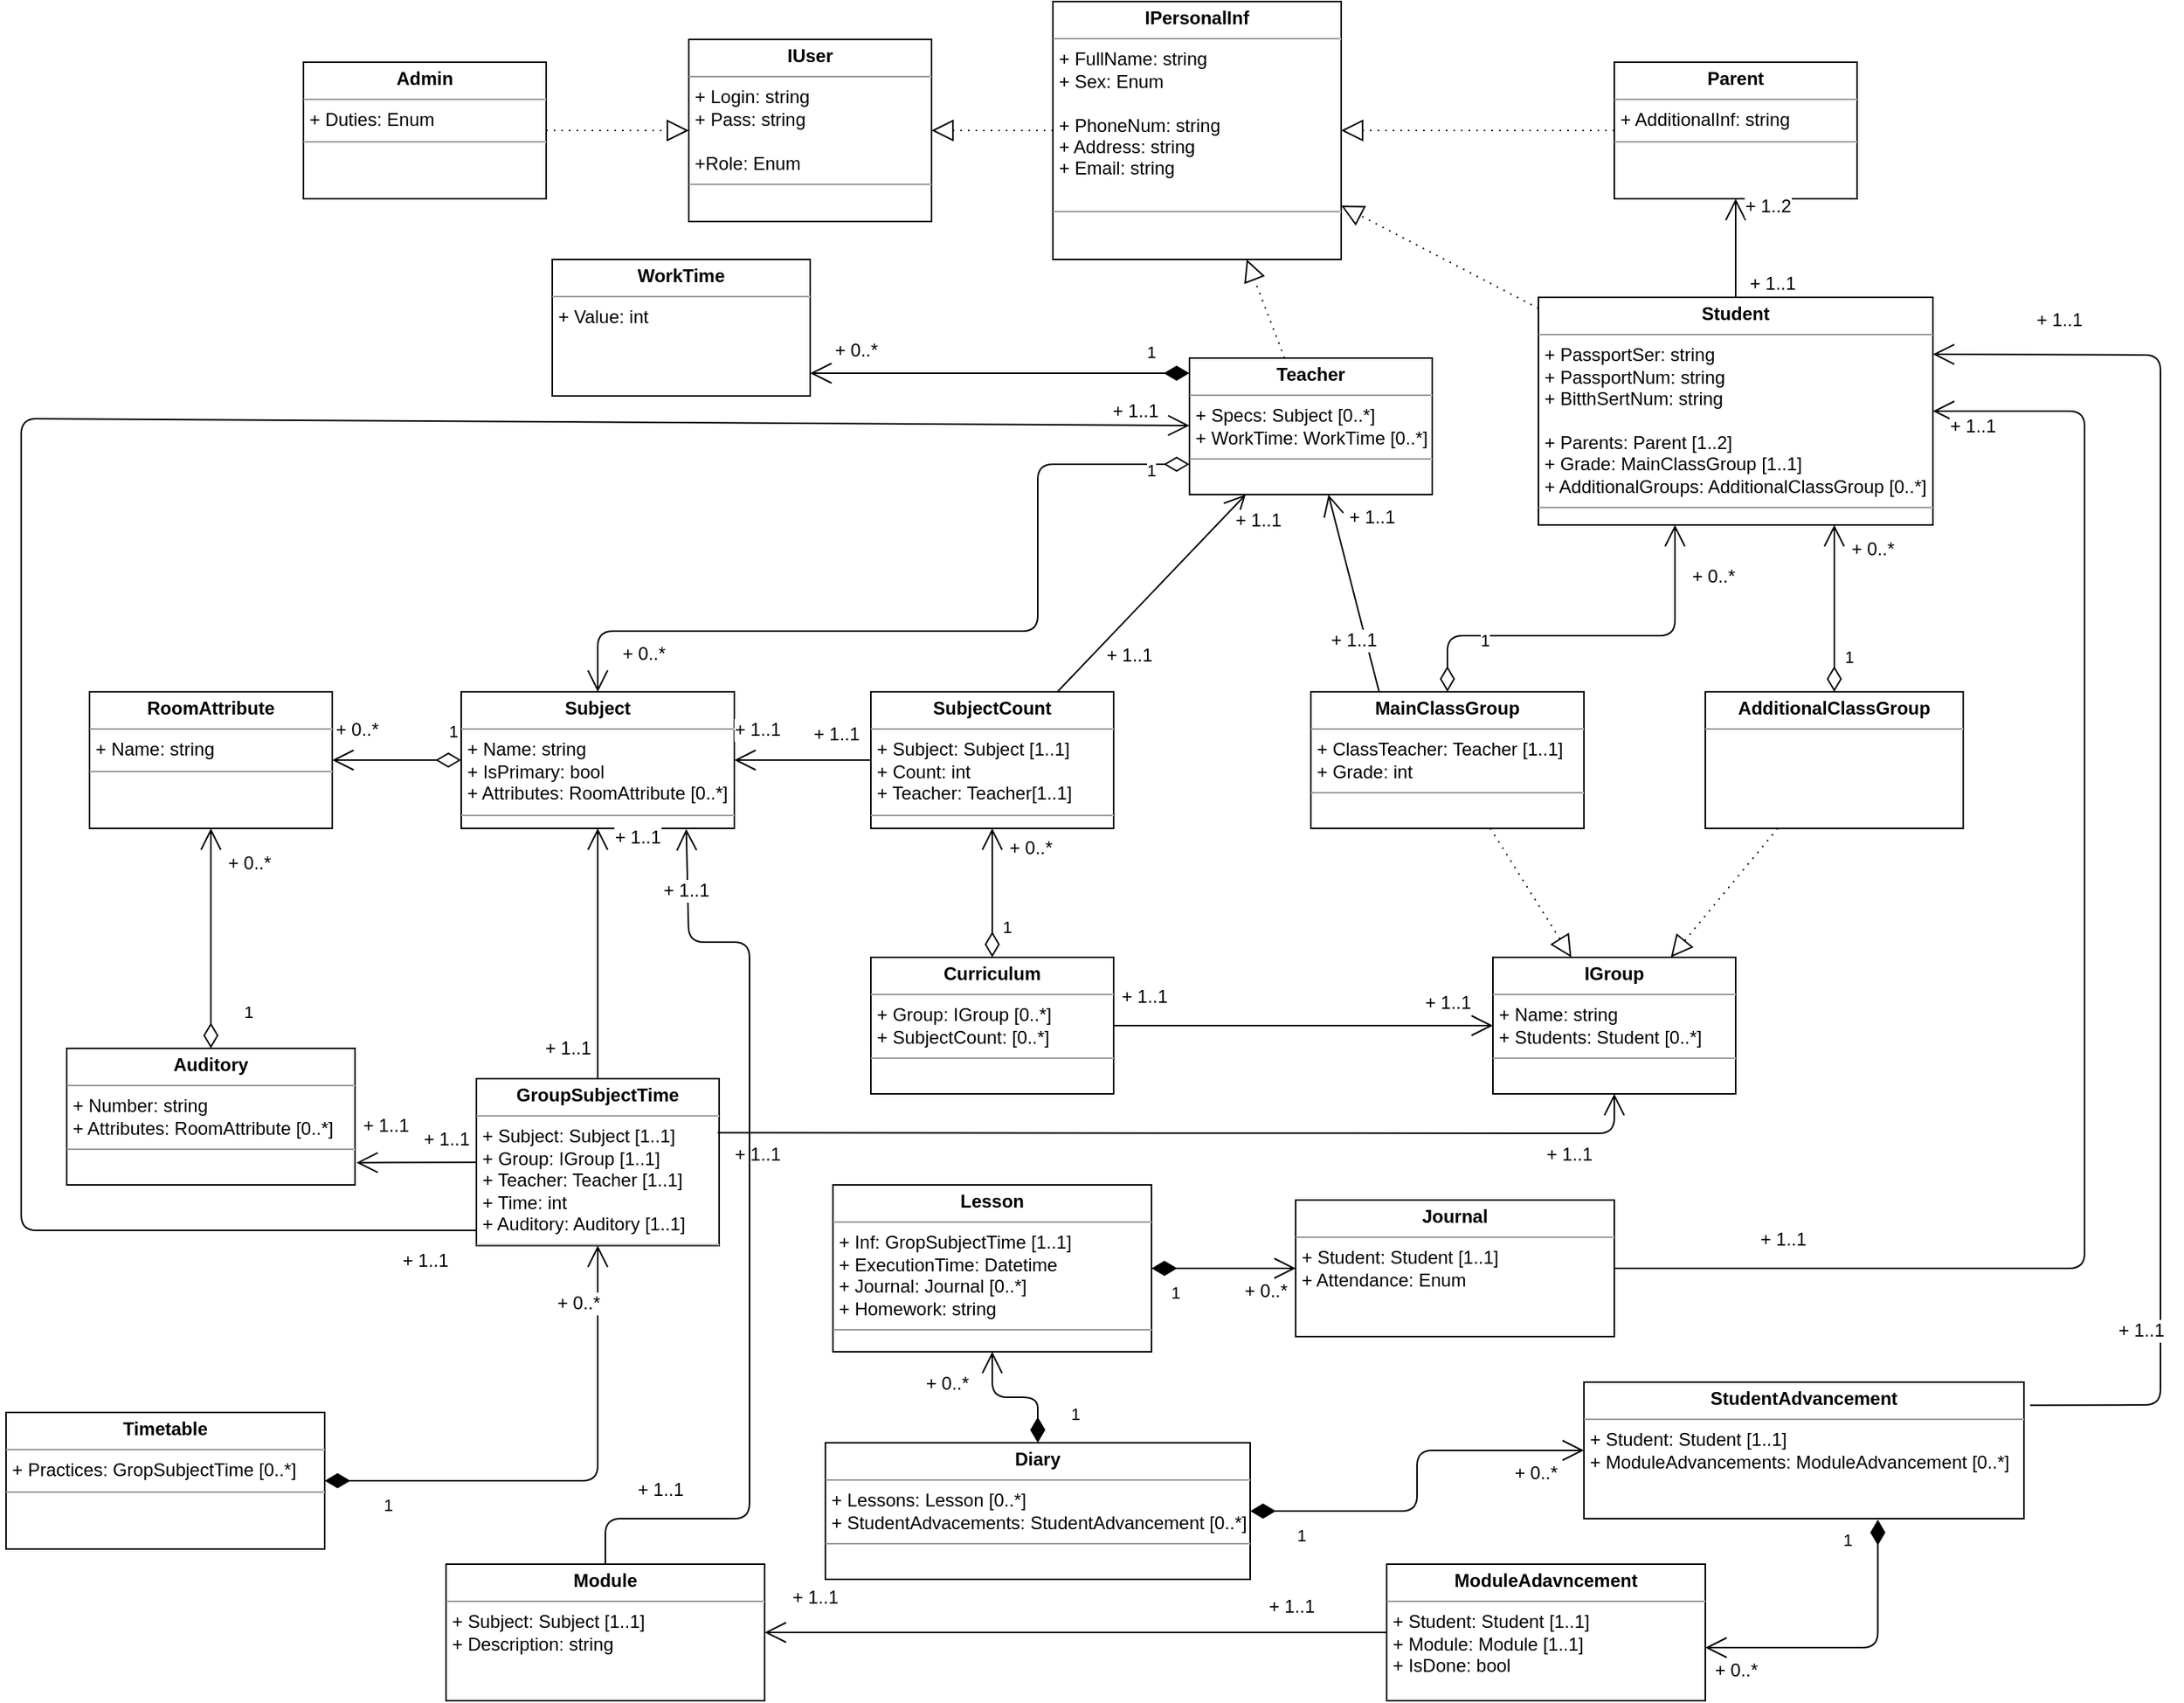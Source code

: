 <mxfile version="10.4.7" type="github"><diagram id="0zuCWpDJvnq-y9dIS-jd" name="Page-1"><mxGraphModel dx="2861" dy="1125" grid="1" gridSize="10" guides="1" tooltips="1" connect="1" arrows="1" fold="1" page="1" pageScale="1" pageWidth="827" pageHeight="1169" math="0" shadow="0"><root><mxCell id="0"/><mxCell id="1" parent="0"/><mxCell id="WmdY63Mq_uGdGtdwuJeX-1" value="&lt;p style=&quot;margin: 0px ; margin-top: 4px ; text-align: center&quot;&gt;&lt;b&gt;Student&lt;/b&gt;&lt;/p&gt;&lt;hr size=&quot;1&quot;&gt;&lt;p style=&quot;margin: 0px ; margin-left: 4px&quot;&gt;&lt;span&gt;+ PassportSer: string&lt;/span&gt;&lt;br&gt;&lt;/p&gt;&lt;p style=&quot;margin: 0px ; margin-left: 4px&quot;&gt;+ PassportNum: string&lt;/p&gt;&lt;p style=&quot;margin: 0px ; margin-left: 4px&quot;&gt;+ BitthSertNum: string&lt;/p&gt;&lt;p style=&quot;margin: 0px ; margin-left: 4px&quot;&gt;&lt;br&gt;&lt;/p&gt;&lt;p style=&quot;margin: 0px ; margin-left: 4px&quot;&gt;+ Parents: Parent [1..2]&lt;/p&gt;&lt;p style=&quot;margin: 0px ; margin-left: 4px&quot;&gt;+ Grade: MainClassGroup [1..1]&lt;/p&gt;&lt;p style=&quot;margin: 0px ; margin-left: 4px&quot;&gt;+ AdditionalGroups: AdditionalClassGroup [0..*]&lt;/p&gt;&lt;hr size=&quot;1&quot;&gt;&lt;p style=&quot;margin: 0px ; margin-left: 4px&quot;&gt;&lt;br&gt;&lt;/p&gt;" style="verticalAlign=top;align=left;overflow=fill;fontSize=12;fontFamily=Helvetica;html=1;" parent="1" vertex="1"><mxGeometry x="250" y="215" width="260" height="150" as="geometry"/></mxCell><mxCell id="WmdY63Mq_uGdGtdwuJeX-2" value="&lt;p style=&quot;margin: 0px ; margin-top: 4px ; text-align: center&quot;&gt;&lt;b&gt;IPersonalInf&lt;/b&gt;&lt;/p&gt;&lt;hr size=&quot;1&quot;&gt;&lt;p style=&quot;margin: 0px ; margin-left: 4px&quot;&gt;+ FullName: string&lt;/p&gt;&lt;p style=&quot;margin: 0px ; margin-left: 4px&quot;&gt;+ Sex: Enum&lt;/p&gt;&lt;p style=&quot;margin: 0px ; margin-left: 4px&quot;&gt;&lt;br&gt;&lt;/p&gt;&lt;p style=&quot;margin: 0px ; margin-left: 4px&quot;&gt;+ PhoneNum: string&lt;/p&gt;&lt;p style=&quot;margin: 0px ; margin-left: 4px&quot;&gt;+ Address: string&lt;/p&gt;&lt;p style=&quot;margin: 0px ; margin-left: 4px&quot;&gt;+ Email: string&lt;/p&gt;&lt;p style=&quot;margin: 0px ; margin-left: 4px&quot;&gt;&lt;br&gt;&lt;/p&gt;&lt;hr size=&quot;1&quot;&gt;&lt;p style=&quot;margin: 0px ; margin-left: 4px&quot;&gt;&lt;br&gt;&lt;/p&gt;" style="verticalAlign=top;align=left;overflow=fill;fontSize=12;fontFamily=Helvetica;html=1;" parent="1" vertex="1"><mxGeometry x="-70" y="20" width="190" height="170" as="geometry"/></mxCell><mxCell id="WmdY63Mq_uGdGtdwuJeX-3" value="&lt;p style=&quot;margin: 0px ; margin-top: 4px ; text-align: center&quot;&gt;&lt;b&gt;Teacher&lt;/b&gt;&lt;/p&gt;&lt;hr size=&quot;1&quot;&gt;&lt;p style=&quot;margin: 0px ; margin-left: 4px&quot;&gt;+ Specs: Subject [0..*]&lt;/p&gt;&lt;p style=&quot;margin: 0px ; margin-left: 4px&quot;&gt;+ WorkTime: WorkTime [0..*]&lt;/p&gt;&lt;hr size=&quot;1&quot;&gt;&lt;p style=&quot;margin: 0px ; margin-left: 4px&quot;&gt;&lt;br&gt;&lt;/p&gt;" style="verticalAlign=top;align=left;overflow=fill;fontSize=12;fontFamily=Helvetica;html=1;" parent="1" vertex="1"><mxGeometry x="20" y="255" width="160" height="90" as="geometry"/></mxCell><mxCell id="WmdY63Mq_uGdGtdwuJeX-4" value="&lt;p style=&quot;margin: 0px ; margin-top: 4px ; text-align: center&quot;&gt;&lt;b&gt;Parent&lt;/b&gt;&lt;/p&gt;&lt;hr size=&quot;1&quot;&gt;&lt;p style=&quot;margin: 0px ; margin-left: 4px&quot;&gt;+ AdditionalInf: string&lt;/p&gt;&lt;hr size=&quot;1&quot;&gt;&lt;p style=&quot;margin: 0px ; margin-left: 4px&quot;&gt;&lt;br&gt;&lt;/p&gt;" style="verticalAlign=top;align=left;overflow=fill;fontSize=12;fontFamily=Helvetica;html=1;" parent="1" vertex="1"><mxGeometry x="300" y="60" width="160" height="90" as="geometry"/></mxCell><mxCell id="WmdY63Mq_uGdGtdwuJeX-5" value="" style="endArrow=block;dashed=1;endFill=0;endSize=12;html=1;dashPattern=1 4;" parent="1" source="WmdY63Mq_uGdGtdwuJeX-3" target="WmdY63Mq_uGdGtdwuJeX-2" edge="1"><mxGeometry width="160" relative="1" as="geometry"><mxPoint x="-150" y="465" as="sourcePoint"/><mxPoint x="10" y="465" as="targetPoint"/></mxGeometry></mxCell><mxCell id="WmdY63Mq_uGdGtdwuJeX-6" value="" style="endArrow=block;dashed=1;endFill=0;endSize=12;html=1;dashPattern=1 4;" parent="1" source="WmdY63Mq_uGdGtdwuJeX-1" target="WmdY63Mq_uGdGtdwuJeX-2" edge="1"><mxGeometry width="160" relative="1" as="geometry"><mxPoint x="-150" y="465" as="sourcePoint"/><mxPoint x="10" y="465" as="targetPoint"/></mxGeometry></mxCell><mxCell id="WmdY63Mq_uGdGtdwuJeX-7" value="" style="endArrow=block;dashed=1;endFill=0;endSize=12;html=1;dashPattern=1 4;" parent="1" source="WmdY63Mq_uGdGtdwuJeX-4" target="WmdY63Mq_uGdGtdwuJeX-2" edge="1"><mxGeometry width="160" relative="1" as="geometry"><mxPoint x="-150" y="465" as="sourcePoint"/><mxPoint x="10" y="465" as="targetPoint"/></mxGeometry></mxCell><mxCell id="WmdY63Mq_uGdGtdwuJeX-8" style="edgeStyle=orthogonalEdgeStyle;rounded=0;orthogonalLoop=1;jettySize=auto;html=1;exitX=0.5;exitY=1;exitDx=0;exitDy=0;dashed=1;dashPattern=1 4;" parent="1" source="WmdY63Mq_uGdGtdwuJeX-3" target="WmdY63Mq_uGdGtdwuJeX-3" edge="1"><mxGeometry relative="1" as="geometry"/></mxCell><mxCell id="WmdY63Mq_uGdGtdwuJeX-9" value="" style="endArrow=open;endFill=1;endSize=12;html=1;" parent="1" source="WmdY63Mq_uGdGtdwuJeX-1" target="WmdY63Mq_uGdGtdwuJeX-4" edge="1"><mxGeometry width="160" relative="1" as="geometry"><mxPoint x="-140" y="485" as="sourcePoint"/><mxPoint x="20" y="485" as="targetPoint"/></mxGeometry></mxCell><mxCell id="WmdY63Mq_uGdGtdwuJeX-10" value="+ 1..2&lt;br&gt;" style="text;html=1;resizable=0;points=[];align=center;verticalAlign=middle;labelBackgroundColor=#ffffff;" parent="WmdY63Mq_uGdGtdwuJeX-9" vertex="1" connectable="0"><mxGeometry x="0.809" y="-4" relative="1" as="geometry"><mxPoint x="17" y="-1" as="offset"/></mxGeometry></mxCell><mxCell id="WmdY63Mq_uGdGtdwuJeX-11" value="+ 1..1&lt;br&gt;" style="text;html=1;resizable=0;points=[];align=center;verticalAlign=middle;labelBackgroundColor=#ffffff;" parent="WmdY63Mq_uGdGtdwuJeX-9" vertex="1" connectable="0"><mxGeometry x="-0.897" y="1" relative="1" as="geometry"><mxPoint x="25" y="-6" as="offset"/></mxGeometry></mxCell><mxCell id="WmdY63Mq_uGdGtdwuJeX-12" value="" style="endArrow=open;endFill=1;endSize=12;html=1;exitX=0.25;exitY=0;exitDx=0;exitDy=0;" parent="1" source="WmdY63Mq_uGdGtdwuJeX-16" target="WmdY63Mq_uGdGtdwuJeX-3" edge="1"><mxGeometry width="160" relative="1" as="geometry"><mxPoint x="150" y="508.5" as="sourcePoint"/><mxPoint x="153.313" y="291.5" as="targetPoint"/></mxGeometry></mxCell><mxCell id="WmdY63Mq_uGdGtdwuJeX-13" value="+ 1..1&lt;br&gt;" style="text;html=1;resizable=0;points=[];align=center;verticalAlign=middle;labelBackgroundColor=#ffffff;" parent="WmdY63Mq_uGdGtdwuJeX-12" vertex="1" connectable="0"><mxGeometry x="0.809" y="-4" relative="1" as="geometry"><mxPoint x="21.5" y="3" as="offset"/></mxGeometry></mxCell><mxCell id="WmdY63Mq_uGdGtdwuJeX-14" value="+ 1..1&lt;br&gt;" style="text;html=1;resizable=0;points=[];align=center;verticalAlign=middle;labelBackgroundColor=#ffffff;" parent="WmdY63Mq_uGdGtdwuJeX-12" vertex="1" connectable="0"><mxGeometry x="-0.748" y="1" relative="1" as="geometry"><mxPoint x="-12" y="-18" as="offset"/></mxGeometry></mxCell><mxCell id="WmdY63Mq_uGdGtdwuJeX-15" value="&lt;p style=&quot;margin: 0px ; margin-top: 4px ; text-align: center&quot;&gt;&lt;b&gt;Subject&lt;/b&gt;&lt;/p&gt;&lt;hr size=&quot;1&quot;&gt;&lt;p style=&quot;margin: 0px ; margin-left: 4px&quot;&gt;+ Name: string&lt;/p&gt;&lt;p style=&quot;margin: 0px ; margin-left: 4px&quot;&gt;+ IsPrimary: bool&lt;/p&gt;&lt;p style=&quot;margin: 0px ; margin-left: 4px&quot;&gt;+ Attributes: RoomAttribute [0..*]&lt;/p&gt;&lt;hr size=&quot;1&quot;&gt;&lt;p style=&quot;margin: 0px ; margin-left: 4px&quot;&gt;&lt;br&gt;&lt;/p&gt;" style="verticalAlign=top;align=left;overflow=fill;fontSize=12;fontFamily=Helvetica;html=1;" parent="1" vertex="1"><mxGeometry x="-460" y="475" width="180" height="90" as="geometry"/></mxCell><mxCell id="WmdY63Mq_uGdGtdwuJeX-16" value="&lt;p style=&quot;margin: 0px ; margin-top: 4px ; text-align: center&quot;&gt;&lt;b&gt;MainClassGroup&lt;/b&gt;&lt;/p&gt;&lt;hr size=&quot;1&quot;&gt;&lt;p style=&quot;margin: 0px ; margin-left: 4px&quot;&gt;&lt;span&gt;+ ClassTeacher: Teacher [1..1]&lt;/span&gt;&lt;/p&gt;&lt;p style=&quot;margin: 0px ; margin-left: 4px&quot;&gt;&lt;span&gt;+ Grade: int&lt;/span&gt;&lt;/p&gt;&lt;hr size=&quot;1&quot;&gt;&lt;p style=&quot;margin: 0px ; margin-left: 4px&quot;&gt;&lt;br&gt;&lt;/p&gt;" style="verticalAlign=top;align=left;overflow=fill;fontSize=12;fontFamily=Helvetica;html=1;" parent="1" vertex="1"><mxGeometry x="100" y="475" width="180" height="90" as="geometry"/></mxCell><mxCell id="WmdY63Mq_uGdGtdwuJeX-17" value="&lt;p style=&quot;margin: 0px ; margin-top: 4px ; text-align: center&quot;&gt;&lt;b&gt;AdditionalClassGroup&lt;/b&gt;&lt;/p&gt;&lt;hr size=&quot;1&quot;&gt;&lt;p style=&quot;margin: 0px ; margin-left: 4px&quot;&gt;&lt;br&gt;&lt;/p&gt;&lt;p&gt;&lt;br&gt;&lt;/p&gt;" style="verticalAlign=top;align=left;overflow=fill;fontSize=12;fontFamily=Helvetica;html=1;" parent="1" vertex="1"><mxGeometry x="360" y="475" width="170" height="90" as="geometry"/></mxCell><mxCell id="WmdY63Mq_uGdGtdwuJeX-18" value="&lt;p style=&quot;margin: 0px ; margin-top: 4px ; text-align: center&quot;&gt;&lt;b&gt;Сurriculum&lt;/b&gt;&lt;br&gt;&lt;/p&gt;&lt;hr size=&quot;1&quot;&gt;&lt;p style=&quot;margin: 0px ; margin-left: 4px&quot;&gt;+ Group: IGroup [0..*]&lt;br&gt;&lt;/p&gt;&lt;p style=&quot;margin: 0px ; margin-left: 4px&quot;&gt;+ SubjectCount: [0..*]&lt;/p&gt;&lt;hr size=&quot;1&quot;&gt;&lt;p style=&quot;margin: 0px ; margin-left: 4px&quot;&gt;&lt;br&gt;&lt;/p&gt;" style="verticalAlign=top;align=left;overflow=fill;fontSize=12;fontFamily=Helvetica;html=1;" parent="1" vertex="1"><mxGeometry x="-190" y="650" width="160" height="90" as="geometry"/></mxCell><mxCell id="WmdY63Mq_uGdGtdwuJeX-19" value="1" style="endArrow=open;html=1;endSize=12;startArrow=diamondThin;startSize=14;startFill=0;edgeStyle=orthogonalEdgeStyle;align=left;verticalAlign=bottom;exitX=0.5;exitY=0;exitDx=0;exitDy=0;" parent="1" source="WmdY63Mq_uGdGtdwuJeX-16" target="WmdY63Mq_uGdGtdwuJeX-1" edge="1"><mxGeometry x="-0.561" y="-12" relative="1" as="geometry"><mxPoint x="205" y="439" as="sourcePoint"/><mxPoint x="355" y="439" as="targetPoint"/><Array as="points"><mxPoint x="190" y="438"/><mxPoint x="340" y="438"/></Array><mxPoint as="offset"/></mxGeometry></mxCell><mxCell id="WmdY63Mq_uGdGtdwuJeX-20" value="+ 0..*" style="text;html=1;resizable=0;points=[];align=center;verticalAlign=middle;labelBackgroundColor=#ffffff;" parent="WmdY63Mq_uGdGtdwuJeX-19" vertex="1" connectable="0"><mxGeometry x="0.753" y="-2" relative="1" as="geometry"><mxPoint x="23" y="2" as="offset"/></mxGeometry></mxCell><mxCell id="WmdY63Mq_uGdGtdwuJeX-21" value="&lt;p style=&quot;margin: 0px ; margin-top: 4px ; text-align: center&quot;&gt;&lt;b&gt;IUser&lt;/b&gt;&lt;/p&gt;&lt;hr size=&quot;1&quot;&gt;&lt;p style=&quot;margin: 0px ; margin-left: 4px&quot;&gt;+ Login: string&lt;/p&gt;&lt;p style=&quot;margin: 0px ; margin-left: 4px&quot;&gt;+ Pass: string&lt;/p&gt;&lt;p style=&quot;margin: 0px ; margin-left: 4px&quot;&gt;&lt;br&gt;&lt;/p&gt;&lt;p style=&quot;margin: 0px ; margin-left: 4px&quot;&gt;+Role: Enum&lt;/p&gt;&lt;hr size=&quot;1&quot;&gt;&lt;p style=&quot;margin: 0px ; margin-left: 4px&quot;&gt;&lt;br&gt;&lt;/p&gt;" style="verticalAlign=top;align=left;overflow=fill;fontSize=12;fontFamily=Helvetica;html=1;" parent="1" vertex="1"><mxGeometry x="-310" y="45" width="160" height="120" as="geometry"/></mxCell><mxCell id="WmdY63Mq_uGdGtdwuJeX-25" value="" style="endArrow=block;dashed=1;endFill=0;endSize=12;html=1;dashPattern=1 4;entryX=1;entryY=0.5;entryDx=0;entryDy=0;" parent="1" source="WmdY63Mq_uGdGtdwuJeX-2" target="WmdY63Mq_uGdGtdwuJeX-21" edge="1"><mxGeometry width="160" relative="1" as="geometry"><mxPoint x="-50" y="245.303" as="sourcePoint"/><mxPoint x="-180" y="264.484" as="targetPoint"/></mxGeometry></mxCell><mxCell id="WmdY63Mq_uGdGtdwuJeX-26" value="&lt;p style=&quot;margin: 0px ; margin-top: 4px ; text-align: center&quot;&gt;&lt;b&gt;Admin&lt;/b&gt;&lt;/p&gt;&lt;hr size=&quot;1&quot;&gt;&lt;p style=&quot;margin: 0px ; margin-left: 4px&quot;&gt;+ Duties: Enum&lt;/p&gt;&lt;hr size=&quot;1&quot;&gt;&lt;p style=&quot;margin: 0px ; margin-left: 4px&quot;&gt;&lt;br&gt;&lt;/p&gt;" style="verticalAlign=top;align=left;overflow=fill;fontSize=12;fontFamily=Helvetica;html=1;" parent="1" vertex="1"><mxGeometry x="-564" y="60" width="160" height="90" as="geometry"/></mxCell><mxCell id="WmdY63Mq_uGdGtdwuJeX-27" value="" style="endArrow=block;dashed=1;endFill=0;endSize=12;html=1;dashPattern=1 4;" parent="1" source="WmdY63Mq_uGdGtdwuJeX-26" target="WmdY63Mq_uGdGtdwuJeX-21" edge="1"><mxGeometry width="160" relative="1" as="geometry"><mxPoint x="-160" y="209.5" as="sourcePoint"/><mxPoint x="-240" y="209.5" as="targetPoint"/></mxGeometry></mxCell><mxCell id="WmdY63Mq_uGdGtdwuJeX-31" value="1" style="endArrow=open;html=1;endSize=12;startArrow=diamondThin;startSize=14;startFill=0;edgeStyle=orthogonalEdgeStyle;align=left;verticalAlign=bottom;" parent="1" source="WmdY63Mq_uGdGtdwuJeX-17" target="WmdY63Mq_uGdGtdwuJeX-1" edge="1"><mxGeometry x="-0.745" y="-5" relative="1" as="geometry"><mxPoint x="-45.5" y="494" as="sourcePoint"/><mxPoint x="-45.5" y="345" as="targetPoint"/><Array as="points"><mxPoint x="380" y="555"/></Array><mxPoint as="offset"/></mxGeometry></mxCell><mxCell id="WmdY63Mq_uGdGtdwuJeX-32" value="+ 0..*" style="text;html=1;resizable=0;points=[];align=center;verticalAlign=middle;labelBackgroundColor=#ffffff;" parent="WmdY63Mq_uGdGtdwuJeX-31" vertex="1" connectable="0"><mxGeometry x="0.753" y="-2" relative="1" as="geometry"><mxPoint x="23" y="2" as="offset"/></mxGeometry></mxCell><mxCell id="WmdY63Mq_uGdGtdwuJeX-33" value="&lt;p style=&quot;margin: 0px ; margin-top: 4px ; text-align: center&quot;&gt;&lt;b&gt;Timetable&lt;/b&gt;&lt;/p&gt;&lt;hr size=&quot;1&quot;&gt;&lt;p style=&quot;margin: 0px ; margin-left: 4px&quot;&gt;+ Practices: GropSubjectTime [0..*]&lt;br&gt;&lt;/p&gt;&lt;hr size=&quot;1&quot;&gt;&lt;p style=&quot;margin: 0px ; margin-left: 4px&quot;&gt;&lt;br&gt;&lt;/p&gt;" style="verticalAlign=top;align=left;overflow=fill;fontSize=12;fontFamily=Helvetica;html=1;" parent="1" vertex="1"><mxGeometry x="-760" y="950" width="210" height="90" as="geometry"/></mxCell><mxCell id="WmdY63Mq_uGdGtdwuJeX-34" value="&lt;p style=&quot;margin: 0px ; margin-top: 4px ; text-align: center&quot;&gt;&lt;b&gt;IGroup&lt;/b&gt;&lt;br&gt;&lt;/p&gt;&lt;hr size=&quot;1&quot;&gt;&lt;p style=&quot;margin: 0px ; margin-left: 4px&quot;&gt;+ Name: string&lt;br&gt;&lt;/p&gt;&lt;p style=&quot;margin: 0px ; margin-left: 4px&quot;&gt;+ Students: Student [0..*]&lt;/p&gt;&lt;hr size=&quot;1&quot;&gt;&lt;p style=&quot;margin: 0px ; margin-left: 4px&quot;&gt;&lt;br&gt;&lt;/p&gt;" style="verticalAlign=top;align=left;overflow=fill;fontSize=12;fontFamily=Helvetica;html=1;" parent="1" vertex="1"><mxGeometry x="220" y="650" width="160" height="90" as="geometry"/></mxCell><mxCell id="WmdY63Mq_uGdGtdwuJeX-35" value="" style="endArrow=block;dashed=1;endFill=0;endSize=12;html=1;dashPattern=1 4;" parent="1" source="WmdY63Mq_uGdGtdwuJeX-17" target="WmdY63Mq_uGdGtdwuJeX-34" edge="1"><mxGeometry width="160" relative="1" as="geometry"><mxPoint x="-3.333" y="700" as="sourcePoint"/><mxPoint x="-30" y="610" as="targetPoint"/></mxGeometry></mxCell><mxCell id="WmdY63Mq_uGdGtdwuJeX-36" value="" style="endArrow=block;dashed=1;endFill=0;endSize=12;html=1;dashPattern=1 4;" parent="1" source="WmdY63Mq_uGdGtdwuJeX-16" target="WmdY63Mq_uGdGtdwuJeX-34" edge="1"><mxGeometry width="160" relative="1" as="geometry"><mxPoint x="371.667" y="655" as="sourcePoint"/><mxPoint x="345" y="565" as="targetPoint"/></mxGeometry></mxCell><mxCell id="WmdY63Mq_uGdGtdwuJeX-37" value="&lt;p style=&quot;margin: 0px ; margin-top: 4px ; text-align: center&quot;&gt;&lt;b&gt;SubjectCount&lt;/b&gt;&lt;/p&gt;&lt;hr size=&quot;1&quot;&gt;&lt;p style=&quot;margin: 0px ; margin-left: 4px&quot;&gt;+ Subject: Subject [1..1]&lt;br&gt;&lt;/p&gt;&lt;p style=&quot;margin: 0px ; margin-left: 4px&quot;&gt;+ Count: int&lt;/p&gt;&lt;p style=&quot;margin: 0px ; margin-left: 4px&quot;&gt;+ Teacher: Teacher[1..1]&lt;/p&gt;&lt;hr size=&quot;1&quot;&gt;&lt;p style=&quot;margin: 0px ; margin-left: 4px&quot;&gt;&lt;br&gt;&lt;/p&gt;" style="verticalAlign=top;align=left;overflow=fill;fontSize=12;fontFamily=Helvetica;html=1;" parent="1" vertex="1"><mxGeometry x="-190" y="475" width="160" height="90" as="geometry"/></mxCell><mxCell id="WmdY63Mq_uGdGtdwuJeX-38" value="1" style="endArrow=open;html=1;endSize=12;startArrow=diamondThin;startSize=14;startFill=0;edgeStyle=orthogonalEdgeStyle;align=left;verticalAlign=bottom;" parent="1" source="WmdY63Mq_uGdGtdwuJeX-18" target="WmdY63Mq_uGdGtdwuJeX-37" edge="1"><mxGeometry x="-0.745" y="-5" relative="1" as="geometry"><mxPoint x="10" y="663.5" as="sourcePoint"/><mxPoint x="45" y="514.5" as="targetPoint"/><Array as="points"/><mxPoint as="offset"/></mxGeometry></mxCell><mxCell id="WmdY63Mq_uGdGtdwuJeX-39" value="+ 0..*" style="text;html=1;resizable=0;points=[];align=center;verticalAlign=middle;labelBackgroundColor=#ffffff;" parent="WmdY63Mq_uGdGtdwuJeX-38" vertex="1" connectable="0"><mxGeometry x="0.753" y="-2" relative="1" as="geometry"><mxPoint x="23" y="2" as="offset"/></mxGeometry></mxCell><mxCell id="WmdY63Mq_uGdGtdwuJeX-40" value="" style="endArrow=open;endFill=1;endSize=12;html=1;" parent="1" source="WmdY63Mq_uGdGtdwuJeX-37" target="WmdY63Mq_uGdGtdwuJeX-15" edge="1"><mxGeometry width="160" relative="1" as="geometry"><mxPoint x="-256.071" y="522.5" as="sourcePoint"/><mxPoint x="-260" y="357.5" as="targetPoint"/></mxGeometry></mxCell><mxCell id="WmdY63Mq_uGdGtdwuJeX-41" value="+ 1..1&lt;br&gt;" style="text;html=1;resizable=0;points=[];align=center;verticalAlign=middle;labelBackgroundColor=#ffffff;" parent="WmdY63Mq_uGdGtdwuJeX-40" vertex="1" connectable="0"><mxGeometry x="0.809" y="-4" relative="1" as="geometry"><mxPoint x="6" y="-16" as="offset"/></mxGeometry></mxCell><mxCell id="WmdY63Mq_uGdGtdwuJeX-42" value="+ 1..1&lt;br&gt;" style="text;html=1;resizable=0;points=[];align=center;verticalAlign=middle;labelBackgroundColor=#ffffff;" parent="WmdY63Mq_uGdGtdwuJeX-40" vertex="1" connectable="0"><mxGeometry x="-0.748" y="1" relative="1" as="geometry"><mxPoint x="-12" y="-18" as="offset"/></mxGeometry></mxCell><mxCell id="WmdY63Mq_uGdGtdwuJeX-43" value="" style="endArrow=open;endFill=1;endSize=12;html=1;" parent="1" source="WmdY63Mq_uGdGtdwuJeX-18" target="WmdY63Mq_uGdGtdwuJeX-34" edge="1"><mxGeometry width="160" relative="1" as="geometry"><mxPoint x="411.929" y="765" as="sourcePoint"/><mxPoint x="408" y="600" as="targetPoint"/></mxGeometry></mxCell><mxCell id="WmdY63Mq_uGdGtdwuJeX-44" value="+ 1..1&lt;br&gt;" style="text;html=1;resizable=0;points=[];align=center;verticalAlign=middle;labelBackgroundColor=#ffffff;" parent="WmdY63Mq_uGdGtdwuJeX-43" vertex="1" connectable="0"><mxGeometry x="0.809" y="-4" relative="1" as="geometry"><mxPoint x="-6" y="-19" as="offset"/></mxGeometry></mxCell><mxCell id="WmdY63Mq_uGdGtdwuJeX-45" value="+ 1..1&lt;br&gt;" style="text;html=1;resizable=0;points=[];align=center;verticalAlign=middle;labelBackgroundColor=#ffffff;" parent="WmdY63Mq_uGdGtdwuJeX-43" vertex="1" connectable="0"><mxGeometry x="-0.748" y="1" relative="1" as="geometry"><mxPoint x="-12" y="-18" as="offset"/></mxGeometry></mxCell><mxCell id="WmdY63Mq_uGdGtdwuJeX-46" value="" style="endArrow=open;endFill=1;endSize=12;html=1;" parent="1" source="WmdY63Mq_uGdGtdwuJeX-37" target="WmdY63Mq_uGdGtdwuJeX-3" edge="1"><mxGeometry width="160" relative="1" as="geometry"><mxPoint x="133.929" y="540" as="sourcePoint"/><mxPoint x="130" y="375" as="targetPoint"/></mxGeometry></mxCell><mxCell id="WmdY63Mq_uGdGtdwuJeX-47" value="+ 1..1&lt;br&gt;" style="text;html=1;resizable=0;points=[];align=center;verticalAlign=middle;labelBackgroundColor=#ffffff;" parent="WmdY63Mq_uGdGtdwuJeX-46" vertex="1" connectable="0"><mxGeometry x="0.809" y="-4" relative="1" as="geometry"><mxPoint x="17" y="1.5" as="offset"/></mxGeometry></mxCell><mxCell id="WmdY63Mq_uGdGtdwuJeX-48" value="+ 1..1&lt;br&gt;" style="text;html=1;resizable=0;points=[];align=center;verticalAlign=middle;labelBackgroundColor=#ffffff;" parent="WmdY63Mq_uGdGtdwuJeX-46" vertex="1" connectable="0"><mxGeometry x="-0.748" y="1" relative="1" as="geometry"><mxPoint x="32" y="-7.5" as="offset"/></mxGeometry></mxCell><mxCell id="WmdY63Mq_uGdGtdwuJeX-55" value="&lt;p style=&quot;margin: 0px ; margin-top: 4px ; text-align: center&quot;&gt;&lt;b&gt;GroupSubjectTime&lt;/b&gt;&lt;/p&gt;&lt;hr size=&quot;1&quot;&gt;&lt;p style=&quot;margin: 0px ; margin-left: 4px&quot;&gt;+ Subject: Subject [1..1]&lt;br&gt;&lt;/p&gt;&lt;p style=&quot;margin: 0px ; margin-left: 4px&quot;&gt;+ Group: IGroup [1..1]&lt;/p&gt;&lt;p style=&quot;margin: 0px ; margin-left: 4px&quot;&gt;+ Teacher: Teacher [1..1]&lt;/p&gt;&lt;p style=&quot;margin: 0px ; margin-left: 4px&quot;&gt;+ Time: int&lt;/p&gt;&lt;p style=&quot;margin: 0px ; margin-left: 4px&quot;&gt;+ Auditory: Auditory [1..1]&lt;/p&gt;&lt;hr size=&quot;1&quot;&gt;&lt;p style=&quot;margin: 0px ; margin-left: 4px&quot;&gt;&lt;br&gt;&lt;/p&gt;" style="verticalAlign=top;align=left;overflow=fill;fontSize=12;fontFamily=Helvetica;html=1;" parent="1" vertex="1"><mxGeometry x="-450" y="730" width="160" height="110" as="geometry"/></mxCell><mxCell id="WmdY63Mq_uGdGtdwuJeX-56" value="" style="endArrow=open;endFill=1;endSize=12;html=1;entryX=0.5;entryY=1;entryDx=0;entryDy=0;" parent="1" source="WmdY63Mq_uGdGtdwuJeX-55" target="WmdY63Mq_uGdGtdwuJeX-15" edge="1"><mxGeometry width="160" relative="1" as="geometry"><mxPoint x="-260" y="650" as="sourcePoint"/><mxPoint x="-360" y="650" as="targetPoint"/></mxGeometry></mxCell><mxCell id="WmdY63Mq_uGdGtdwuJeX-57" value="+ 1..1&lt;br&gt;" style="text;html=1;resizable=0;points=[];align=center;verticalAlign=middle;labelBackgroundColor=#ffffff;" parent="WmdY63Mq_uGdGtdwuJeX-56" vertex="1" connectable="0"><mxGeometry x="0.809" y="-4" relative="1" as="geometry"><mxPoint x="22" y="-10.5" as="offset"/></mxGeometry></mxCell><mxCell id="WmdY63Mq_uGdGtdwuJeX-58" value="+ 1..1&lt;br&gt;" style="text;html=1;resizable=0;points=[];align=center;verticalAlign=middle;labelBackgroundColor=#ffffff;" parent="WmdY63Mq_uGdGtdwuJeX-56" vertex="1" connectable="0"><mxGeometry x="-0.748" y="1" relative="1" as="geometry"><mxPoint x="-19" y="1" as="offset"/></mxGeometry></mxCell><mxCell id="WmdY63Mq_uGdGtdwuJeX-62" value="1" style="endArrow=open;html=1;endSize=12;startArrow=diamondThin;startSize=14;startFill=1;edgeStyle=orthogonalEdgeStyle;align=left;verticalAlign=bottom;" parent="1" source="WmdY63Mq_uGdGtdwuJeX-33" target="WmdY63Mq_uGdGtdwuJeX-55" edge="1"><mxGeometry x="-0.778" y="-25" relative="1" as="geometry"><mxPoint x="-670" y="900" as="sourcePoint"/><mxPoint x="-510" y="900" as="targetPoint"/><mxPoint as="offset"/><Array as="points"><mxPoint x="-370" y="995"/></Array></mxGeometry></mxCell><mxCell id="WmdY63Mq_uGdGtdwuJeX-63" value="+ 0..*" style="text;html=1;resizable=0;points=[];align=center;verticalAlign=middle;labelBackgroundColor=#ffffff;" parent="WmdY63Mq_uGdGtdwuJeX-62" vertex="1" connectable="0"><mxGeometry x="0.858" y="-1" relative="1" as="geometry"><mxPoint x="-14" y="14" as="offset"/></mxGeometry></mxCell><mxCell id="WmdY63Mq_uGdGtdwuJeX-64" value="" style="endArrow=open;endFill=1;endSize=12;html=1;exitX=0.994;exitY=0.324;exitDx=0;exitDy=0;exitPerimeter=0;" parent="1" source="WmdY63Mq_uGdGtdwuJeX-55" target="WmdY63Mq_uGdGtdwuJeX-34" edge="1"><mxGeometry width="160" relative="1" as="geometry"><mxPoint x="-270" y="839.754" as="sourcePoint"/><mxPoint x="240" y="771.246" as="targetPoint"/><Array as="points"><mxPoint x="300" y="766"/></Array></mxGeometry></mxCell><mxCell id="WmdY63Mq_uGdGtdwuJeX-65" value="+ 1..1&lt;br&gt;" style="text;html=1;resizable=0;points=[];align=center;verticalAlign=middle;labelBackgroundColor=#ffffff;" parent="WmdY63Mq_uGdGtdwuJeX-64" vertex="1" connectable="0"><mxGeometry x="0.809" y="-4" relative="1" as="geometry"><mxPoint x="3" y="10" as="offset"/></mxGeometry></mxCell><mxCell id="WmdY63Mq_uGdGtdwuJeX-66" value="+ 1..1&lt;br&gt;" style="text;html=1;resizable=0;points=[];align=center;verticalAlign=middle;labelBackgroundColor=#ffffff;" parent="WmdY63Mq_uGdGtdwuJeX-64" vertex="1" connectable="0"><mxGeometry x="-0.748" y="1" relative="1" as="geometry"><mxPoint x="-52" y="15" as="offset"/></mxGeometry></mxCell><mxCell id="WmdY63Mq_uGdGtdwuJeX-68" value="1" style="endArrow=open;html=1;endSize=12;startArrow=diamondThin;startSize=14;startFill=0;edgeStyle=orthogonalEdgeStyle;align=left;verticalAlign=bottom;" parent="1" source="WmdY63Mq_uGdGtdwuJeX-3" target="WmdY63Mq_uGdGtdwuJeX-15" edge="1"><mxGeometry x="-0.583" y="70" relative="1" as="geometry"><mxPoint x="-140" y="425" as="sourcePoint"/><mxPoint x="-140" y="340" as="targetPoint"/><Array as="points"><mxPoint x="-80" y="325"/><mxPoint x="-80" y="435"/><mxPoint x="-370" y="435"/></Array><mxPoint as="offset"/></mxGeometry></mxCell><mxCell id="WmdY63Mq_uGdGtdwuJeX-69" value="+ 0..*" style="text;html=1;resizable=0;points=[];align=center;verticalAlign=middle;labelBackgroundColor=#ffffff;" parent="WmdY63Mq_uGdGtdwuJeX-68" vertex="1" connectable="0"><mxGeometry x="0.753" y="-2" relative="1" as="geometry"><mxPoint x="3" y="17" as="offset"/></mxGeometry></mxCell><mxCell id="WmdY63Mq_uGdGtdwuJeX-77" value="&lt;p style=&quot;margin: 0px ; margin-top: 4px ; text-align: center&quot;&gt;&lt;b&gt;WorkTime&lt;/b&gt;&lt;/p&gt;&lt;hr size=&quot;1&quot;&gt;&lt;p style=&quot;margin: 0px ; margin-left: 4px&quot;&gt;+ Value: int&lt;/p&gt;&lt;p&gt;&lt;br&gt;&lt;/p&gt;" style="verticalAlign=top;align=left;overflow=fill;fontSize=12;fontFamily=Helvetica;html=1;" parent="1" vertex="1"><mxGeometry x="-400" y="190" width="170" height="90" as="geometry"/></mxCell><mxCell id="WmdY63Mq_uGdGtdwuJeX-78" value="1" style="endArrow=open;html=1;endSize=12;startArrow=diamondThin;startSize=14;startFill=1;edgeStyle=orthogonalEdgeStyle;align=left;verticalAlign=bottom;" parent="1" source="WmdY63Mq_uGdGtdwuJeX-3" target="WmdY63Mq_uGdGtdwuJeX-77" edge="1"><mxGeometry x="-0.52" y="-30" relative="1" as="geometry"><mxPoint x="-180" y="325" as="sourcePoint"/><mxPoint x="-90" y="325" as="targetPoint"/><mxPoint x="30" y="25" as="offset"/><Array as="points"><mxPoint x="-40" y="265"/><mxPoint x="-40" y="265"/></Array></mxGeometry></mxCell><mxCell id="WmdY63Mq_uGdGtdwuJeX-79" value="+ 0..*" style="text;html=1;resizable=0;points=[];align=center;verticalAlign=middle;labelBackgroundColor=#ffffff;" parent="WmdY63Mq_uGdGtdwuJeX-78" vertex="1" connectable="0"><mxGeometry x="0.858" y="-1" relative="1" as="geometry"><mxPoint x="12" y="-14" as="offset"/></mxGeometry></mxCell><mxCell id="WmdY63Mq_uGdGtdwuJeX-80" value="" style="endArrow=open;endFill=1;endSize=12;html=1;exitX=0;exitY=0.909;exitDx=0;exitDy=0;exitPerimeter=0;" parent="1" source="WmdY63Mq_uGdGtdwuJeX-55" target="WmdY63Mq_uGdGtdwuJeX-3" edge="1"><mxGeometry width="160" relative="1" as="geometry"><mxPoint x="-530" y="812.5" as="sourcePoint"/><mxPoint x="-530" y="647.5" as="targetPoint"/><Array as="points"><mxPoint x="-750" y="830"/><mxPoint x="-750" y="295"/></Array></mxGeometry></mxCell><mxCell id="WmdY63Mq_uGdGtdwuJeX-81" value="+ 1..1&lt;br&gt;" style="text;html=1;resizable=0;points=[];align=center;verticalAlign=middle;labelBackgroundColor=#ffffff;" parent="WmdY63Mq_uGdGtdwuJeX-80" vertex="1" connectable="0"><mxGeometry x="0.809" y="-4" relative="1" as="geometry"><mxPoint x="117" y="-12.5" as="offset"/></mxGeometry></mxCell><mxCell id="WmdY63Mq_uGdGtdwuJeX-82" value="+ 1..1&lt;br&gt;" style="text;html=1;resizable=0;points=[];align=center;verticalAlign=middle;labelBackgroundColor=#ffffff;" parent="WmdY63Mq_uGdGtdwuJeX-80" vertex="1" connectable="0"><mxGeometry x="-0.748" y="1" relative="1" as="geometry"><mxPoint x="168" y="19" as="offset"/></mxGeometry></mxCell><mxCell id="RqJvWQGLbbtj9Ta3Gk3w-1" value="&lt;p style=&quot;margin: 0px ; margin-top: 4px ; text-align: center&quot;&gt;&lt;b&gt;RoomAttribute&lt;/b&gt;&lt;/p&gt;&lt;hr size=&quot;1&quot;&gt;&lt;p style=&quot;margin: 0px ; margin-left: 4px&quot;&gt;+ Name: string&lt;/p&gt;&lt;hr size=&quot;1&quot;&gt;&lt;p style=&quot;margin: 0px ; margin-left: 4px&quot;&gt;&lt;br&gt;&lt;/p&gt;" style="verticalAlign=top;align=left;overflow=fill;fontSize=12;fontFamily=Helvetica;html=1;" vertex="1" parent="1"><mxGeometry x="-705" y="475" width="160" height="90" as="geometry"/></mxCell><mxCell id="RqJvWQGLbbtj9Ta3Gk3w-2" value="&lt;p style=&quot;margin: 0px ; margin-top: 4px ; text-align: center&quot;&gt;&lt;b&gt;Auditory&lt;/b&gt;&lt;/p&gt;&lt;hr size=&quot;1&quot;&gt;&lt;p style=&quot;margin: 0px ; margin-left: 4px&quot;&gt;+ Number: string&lt;/p&gt;&lt;p style=&quot;margin: 0px ; margin-left: 4px&quot;&gt;+ Attributes: RoomAttribute [0..*]&lt;/p&gt;&lt;hr size=&quot;1&quot;&gt;&lt;p style=&quot;margin: 0px ; margin-left: 4px&quot;&gt;&lt;br&gt;&lt;/p&gt;" style="verticalAlign=top;align=left;overflow=fill;fontSize=12;fontFamily=Helvetica;html=1;" vertex="1" parent="1"><mxGeometry x="-720" y="710" width="190" height="90" as="geometry"/></mxCell><mxCell id="RqJvWQGLbbtj9Ta3Gk3w-3" value="1" style="endArrow=open;html=1;endSize=12;startArrow=diamondThin;startSize=14;startFill=0;edgeStyle=orthogonalEdgeStyle;align=left;verticalAlign=bottom;" edge="1" parent="1" source="RqJvWQGLbbtj9Ta3Gk3w-2" target="RqJvWQGLbbtj9Ta3Gk3w-1"><mxGeometry x="-0.789" y="-20" relative="1" as="geometry"><mxPoint x="-430" y="795" as="sourcePoint"/><mxPoint x="-510" y="605" as="targetPoint"/><mxPoint as="offset"/></mxGeometry></mxCell><mxCell id="RqJvWQGLbbtj9Ta3Gk3w-4" value="+ 0..*" style="text;html=1;resizable=0;points=[];align=center;verticalAlign=middle;labelBackgroundColor=#ffffff;" vertex="1" connectable="0" parent="RqJvWQGLbbtj9Ta3Gk3w-3"><mxGeometry x="0.753" y="-2" relative="1" as="geometry"><mxPoint x="23" y="5" as="offset"/></mxGeometry></mxCell><mxCell id="RqJvWQGLbbtj9Ta3Gk3w-5" value="" style="endArrow=open;endFill=1;endSize=12;html=1;entryX=1.005;entryY=0.837;entryDx=0;entryDy=0;entryPerimeter=0;" edge="1" parent="1" source="WmdY63Mq_uGdGtdwuJeX-55" target="RqJvWQGLbbtj9Ta3Gk3w-2"><mxGeometry width="160" relative="1" as="geometry"><mxPoint x="-240.5" y="905" as="sourcePoint"/><mxPoint x="-240.5" y="740" as="targetPoint"/></mxGeometry></mxCell><mxCell id="RqJvWQGLbbtj9Ta3Gk3w-6" value="+ 1..1&lt;br&gt;" style="text;html=1;resizable=0;points=[];align=center;verticalAlign=middle;labelBackgroundColor=#ffffff;" vertex="1" connectable="0" parent="RqJvWQGLbbtj9Ta3Gk3w-5"><mxGeometry x="0.809" y="-4" relative="1" as="geometry"><mxPoint x="11" y="-20.5" as="offset"/></mxGeometry></mxCell><mxCell id="RqJvWQGLbbtj9Ta3Gk3w-7" value="+ 1..1&lt;br&gt;" style="text;html=1;resizable=0;points=[];align=center;verticalAlign=middle;labelBackgroundColor=#ffffff;" vertex="1" connectable="0" parent="RqJvWQGLbbtj9Ta3Gk3w-5"><mxGeometry x="-0.748" y="1" relative="1" as="geometry"><mxPoint x="-10" y="-16" as="offset"/></mxGeometry></mxCell><mxCell id="RqJvWQGLbbtj9Ta3Gk3w-8" value="1" style="endArrow=open;html=1;endSize=12;startArrow=diamondThin;startSize=14;startFill=0;edgeStyle=orthogonalEdgeStyle;align=left;verticalAlign=bottom;" edge="1" parent="1" source="WmdY63Mq_uGdGtdwuJeX-15" target="RqJvWQGLbbtj9Ta3Gk3w-1"><mxGeometry x="-0.765" y="-10" relative="1" as="geometry"><mxPoint x="-500" y="649" as="sourcePoint"/><mxPoint x="-500" y="524" as="targetPoint"/><mxPoint as="offset"/></mxGeometry></mxCell><mxCell id="RqJvWQGLbbtj9Ta3Gk3w-9" value="+ 0..*" style="text;html=1;resizable=0;points=[];align=center;verticalAlign=middle;labelBackgroundColor=#ffffff;" vertex="1" connectable="0" parent="RqJvWQGLbbtj9Ta3Gk3w-8"><mxGeometry x="0.753" y="-2" relative="1" as="geometry"><mxPoint x="5" y="-18" as="offset"/></mxGeometry></mxCell><mxCell id="RqJvWQGLbbtj9Ta3Gk3w-11" value="&lt;p style=&quot;margin: 0px ; margin-top: 4px ; text-align: center&quot;&gt;&lt;b&gt;Diary&lt;/b&gt;&lt;/p&gt;&lt;hr size=&quot;1&quot;&gt;&lt;p style=&quot;margin: 0px ; margin-left: 4px&quot;&gt;+ Lessons: Lesson [0..*]&lt;br&gt;&lt;/p&gt;&lt;p style=&quot;margin: 0px ; margin-left: 4px&quot;&gt;+ StudentAdvacements: StudentAdvancement [0..*]&lt;/p&gt;&lt;hr size=&quot;1&quot;&gt;&lt;p style=&quot;margin: 0px ; margin-left: 4px&quot;&gt;&lt;br&gt;&lt;/p&gt;" style="verticalAlign=top;align=left;overflow=fill;fontSize=12;fontFamily=Helvetica;html=1;" vertex="1" parent="1"><mxGeometry x="-220" y="970" width="280" height="90" as="geometry"/></mxCell><mxCell id="RqJvWQGLbbtj9Ta3Gk3w-12" value="&lt;p style=&quot;margin: 0px ; margin-top: 4px ; text-align: center&quot;&gt;&lt;b&gt;Lesson&lt;/b&gt;&lt;/p&gt;&lt;hr size=&quot;1&quot;&gt;&lt;p style=&quot;margin: 0px ; margin-left: 4px&quot;&gt;+ Inf: GropSubjectTime [1..1]&lt;br&gt;&lt;/p&gt;&lt;p style=&quot;margin: 0px ; margin-left: 4px&quot;&gt;+ ExecutionTime: Datetime&lt;/p&gt;&lt;p style=&quot;margin: 0px ; margin-left: 4px&quot;&gt;+ Journal: Journal [0..*]&amp;nbsp;&lt;/p&gt;&lt;p style=&quot;margin: 0px ; margin-left: 4px&quot;&gt;&lt;span&gt;+ Homework: string&lt;/span&gt;&lt;/p&gt;&lt;hr size=&quot;1&quot;&gt;&lt;p style=&quot;margin: 0px ; margin-left: 4px&quot;&gt;&lt;br&gt;&lt;/p&gt;" style="verticalAlign=top;align=left;overflow=fill;fontSize=12;fontFamily=Helvetica;html=1;" vertex="1" parent="1"><mxGeometry x="-215" y="800" width="210" height="110" as="geometry"/></mxCell><mxCell id="RqJvWQGLbbtj9Ta3Gk3w-13" value="&lt;p style=&quot;margin: 0px ; margin-top: 4px ; text-align: center&quot;&gt;&lt;b&gt;Journal&lt;/b&gt;&lt;/p&gt;&lt;hr size=&quot;1&quot;&gt;&lt;p style=&quot;margin: 0px ; margin-left: 4px&quot;&gt;+ Student: Student [1..1]&lt;br&gt;&lt;/p&gt;&lt;p style=&quot;margin: 0px ; margin-left: 4px&quot;&gt;+ Attendance: Enum&lt;/p&gt;" style="verticalAlign=top;align=left;overflow=fill;fontSize=12;fontFamily=Helvetica;html=1;" vertex="1" parent="1"><mxGeometry x="90" y="810" width="210" height="90" as="geometry"/></mxCell><mxCell id="RqJvWQGLbbtj9Ta3Gk3w-20" value="" style="endArrow=open;endFill=1;endSize=12;html=1;exitX=1;exitY=0.5;exitDx=0;exitDy=0;" edge="1" parent="1" source="RqJvWQGLbbtj9Ta3Gk3w-13" target="WmdY63Mq_uGdGtdwuJeX-1"><mxGeometry width="160" relative="1" as="geometry"><mxPoint x="340" y="890" as="sourcePoint"/><mxPoint x="590" y="890" as="targetPoint"/><Array as="points"><mxPoint x="610" y="855"/><mxPoint x="610" y="290"/></Array></mxGeometry></mxCell><mxCell id="RqJvWQGLbbtj9Ta3Gk3w-21" value="+ 1..1&lt;br&gt;" style="text;html=1;resizable=0;points=[];align=center;verticalAlign=middle;labelBackgroundColor=#ffffff;" vertex="1" connectable="0" parent="RqJvWQGLbbtj9Ta3Gk3w-20"><mxGeometry x="0.809" y="-4" relative="1" as="geometry"><mxPoint x="-67" y="14" as="offset"/></mxGeometry></mxCell><mxCell id="RqJvWQGLbbtj9Ta3Gk3w-22" value="+ 1..1&lt;br&gt;" style="text;html=1;resizable=0;points=[];align=center;verticalAlign=middle;labelBackgroundColor=#ffffff;" vertex="1" connectable="0" parent="RqJvWQGLbbtj9Ta3Gk3w-20"><mxGeometry x="-0.748" y="1" relative="1" as="geometry"><mxPoint x="-12" y="-18" as="offset"/></mxGeometry></mxCell><mxCell id="RqJvWQGLbbtj9Ta3Gk3w-23" value="&lt;p style=&quot;margin: 0px ; margin-top: 4px ; text-align: center&quot;&gt;&lt;b&gt;StudentAdvancement&lt;/b&gt;&lt;/p&gt;&lt;hr size=&quot;1&quot;&gt;&lt;p style=&quot;margin: 0px ; margin-left: 4px&quot;&gt;+ Student: Student [1..1]&lt;/p&gt;&lt;p style=&quot;margin: 0px ; margin-left: 4px&quot;&gt;+ ModuleAdvancements: ModuleAdvancement [0..*]&lt;/p&gt;" style="verticalAlign=top;align=left;overflow=fill;fontSize=12;fontFamily=Helvetica;html=1;" vertex="1" parent="1"><mxGeometry x="280" y="930" width="290" height="90" as="geometry"/></mxCell><mxCell id="RqJvWQGLbbtj9Ta3Gk3w-24" value="&lt;p style=&quot;margin: 0px ; margin-top: 4px ; text-align: center&quot;&gt;&lt;b&gt;Module&lt;/b&gt;&lt;/p&gt;&lt;hr size=&quot;1&quot;&gt;&lt;p style=&quot;margin: 0px ; margin-left: 4px&quot;&gt;+ Subject: Subject [1..1]&lt;br&gt;&lt;/p&gt;&lt;p style=&quot;margin: 0px ; margin-left: 4px&quot;&gt;+ Description: string&lt;/p&gt;" style="verticalAlign=top;align=left;overflow=fill;fontSize=12;fontFamily=Helvetica;html=1;" vertex="1" parent="1"><mxGeometry x="-470" y="1050" width="210" height="90" as="geometry"/></mxCell><mxCell id="RqJvWQGLbbtj9Ta3Gk3w-26" value="" style="endArrow=open;endFill=1;endSize=12;html=1;exitX=1.014;exitY=0.17;exitDx=0;exitDy=0;exitPerimeter=0;entryX=1;entryY=0.25;entryDx=0;entryDy=0;" edge="1" parent="1" source="RqJvWQGLbbtj9Ta3Gk3w-23" target="WmdY63Mq_uGdGtdwuJeX-1"><mxGeometry width="160" relative="1" as="geometry"><mxPoint x="330" y="1025" as="sourcePoint"/><mxPoint x="570" y="994" as="targetPoint"/><Array as="points"><mxPoint x="660" y="945"/><mxPoint x="660" y="253"/></Array></mxGeometry></mxCell><mxCell id="RqJvWQGLbbtj9Ta3Gk3w-27" value="+ 1..1&lt;br&gt;" style="text;html=1;resizable=0;points=[];align=center;verticalAlign=middle;labelBackgroundColor=#ffffff;" vertex="1" connectable="0" parent="RqJvWQGLbbtj9Ta3Gk3w-26"><mxGeometry x="0.809" y="-4" relative="1" as="geometry"><mxPoint x="-6" y="-19" as="offset"/></mxGeometry></mxCell><mxCell id="RqJvWQGLbbtj9Ta3Gk3w-28" value="+ 1..1&lt;br&gt;" style="text;html=1;resizable=0;points=[];align=center;verticalAlign=middle;labelBackgroundColor=#ffffff;" vertex="1" connectable="0" parent="RqJvWQGLbbtj9Ta3Gk3w-26"><mxGeometry x="-0.748" y="1" relative="1" as="geometry"><mxPoint x="-12" y="-18" as="offset"/></mxGeometry></mxCell><mxCell id="RqJvWQGLbbtj9Ta3Gk3w-29" value="&lt;p style=&quot;margin: 0px ; margin-top: 4px ; text-align: center&quot;&gt;&lt;b&gt;ModuleAdavncement&lt;/b&gt;&lt;/p&gt;&lt;hr size=&quot;1&quot;&gt;&lt;p style=&quot;margin: 0px ; margin-left: 4px&quot;&gt;&lt;span&gt;+ Student: Student [1..1]&lt;/span&gt;&lt;/p&gt;&lt;p style=&quot;margin: 0px ; margin-left: 4px&quot;&gt;+ Module: Module [1..1]&lt;/p&gt;&lt;p style=&quot;margin: 0px ; margin-left: 4px&quot;&gt;+ IsDone: bool&lt;/p&gt;" style="verticalAlign=top;align=left;overflow=fill;fontSize=12;fontFamily=Helvetica;html=1;" vertex="1" parent="1"><mxGeometry x="150" y="1050" width="210" height="90" as="geometry"/></mxCell><mxCell id="RqJvWQGLbbtj9Ta3Gk3w-30" value="" style="endArrow=open;endFill=1;endSize=12;html=1;entryX=0.824;entryY=1.004;entryDx=0;entryDy=0;entryPerimeter=0;" edge="1" parent="1" source="RqJvWQGLbbtj9Ta3Gk3w-24" target="WmdY63Mq_uGdGtdwuJeX-15"><mxGeometry width="160" relative="1" as="geometry"><mxPoint x="-740" y="899.5" as="sourcePoint"/><mxPoint x="-490" y="899.5" as="targetPoint"/><Array as="points"><mxPoint x="-365" y="1020"/><mxPoint x="-270" y="1020"/><mxPoint x="-270" y="640"/><mxPoint x="-310" y="640"/></Array></mxGeometry></mxCell><mxCell id="RqJvWQGLbbtj9Ta3Gk3w-31" value="+ 1..1&lt;br&gt;" style="text;html=1;resizable=0;points=[];align=center;verticalAlign=middle;labelBackgroundColor=#ffffff;" vertex="1" connectable="0" parent="RqJvWQGLbbtj9Ta3Gk3w-30"><mxGeometry x="0.809" y="-4" relative="1" as="geometry"><mxPoint x="-6" y="-19" as="offset"/></mxGeometry></mxCell><mxCell id="RqJvWQGLbbtj9Ta3Gk3w-32" value="+ 1..1&lt;br&gt;" style="text;html=1;resizable=0;points=[];align=center;verticalAlign=middle;labelBackgroundColor=#ffffff;" vertex="1" connectable="0" parent="RqJvWQGLbbtj9Ta3Gk3w-30"><mxGeometry x="-0.748" y="1" relative="1" as="geometry"><mxPoint x="-12" y="-18" as="offset"/></mxGeometry></mxCell><mxCell id="RqJvWQGLbbtj9Ta3Gk3w-33" value="" style="endArrow=open;endFill=1;endSize=12;html=1;" edge="1" parent="1" source="RqJvWQGLbbtj9Ta3Gk3w-29" target="RqJvWQGLbbtj9Ta3Gk3w-24"><mxGeometry width="160" relative="1" as="geometry"><mxPoint x="40" y="1120" as="sourcePoint"/><mxPoint x="-210" y="1120" as="targetPoint"/></mxGeometry></mxCell><mxCell id="RqJvWQGLbbtj9Ta3Gk3w-34" value="+ 1..1&lt;br&gt;" style="text;html=1;resizable=0;points=[];align=center;verticalAlign=middle;labelBackgroundColor=#ffffff;" vertex="1" connectable="0" parent="RqJvWQGLbbtj9Ta3Gk3w-33"><mxGeometry x="0.809" y="-4" relative="1" as="geometry"><mxPoint x="-6" y="-19" as="offset"/></mxGeometry></mxCell><mxCell id="RqJvWQGLbbtj9Ta3Gk3w-35" value="+ 1..1&lt;br&gt;" style="text;html=1;resizable=0;points=[];align=center;verticalAlign=middle;labelBackgroundColor=#ffffff;" vertex="1" connectable="0" parent="RqJvWQGLbbtj9Ta3Gk3w-33"><mxGeometry x="-0.748" y="1" relative="1" as="geometry"><mxPoint x="-12" y="-18" as="offset"/></mxGeometry></mxCell><mxCell id="RqJvWQGLbbtj9Ta3Gk3w-39" value="1" style="endArrow=open;html=1;endSize=12;startArrow=diamondThin;startSize=14;startFill=1;edgeStyle=orthogonalEdgeStyle;align=left;verticalAlign=bottom;exitX=0.668;exitY=1.007;exitDx=0;exitDy=0;exitPerimeter=0;" edge="1" parent="1" source="RqJvWQGLbbtj9Ta3Gk3w-23" target="RqJvWQGLbbtj9Ta3Gk3w-29"><mxGeometry x="-0.778" y="-25" relative="1" as="geometry"><mxPoint x="210" y="1105" as="sourcePoint"/><mxPoint x="330" y="950" as="targetPoint"/><mxPoint as="offset"/><Array as="points"><mxPoint x="474" y="1105"/></Array></mxGeometry></mxCell><mxCell id="RqJvWQGLbbtj9Ta3Gk3w-40" value="+ 0..*" style="text;html=1;resizable=0;points=[];align=center;verticalAlign=middle;labelBackgroundColor=#ffffff;" vertex="1" connectable="0" parent="RqJvWQGLbbtj9Ta3Gk3w-39"><mxGeometry x="0.858" y="-1" relative="1" as="geometry"><mxPoint x="6" y="16" as="offset"/></mxGeometry></mxCell><mxCell id="RqJvWQGLbbtj9Ta3Gk3w-41" value="1" style="endArrow=open;html=1;endSize=12;startArrow=diamondThin;startSize=14;startFill=1;edgeStyle=orthogonalEdgeStyle;align=left;verticalAlign=bottom;" edge="1" parent="1" source="RqJvWQGLbbtj9Ta3Gk3w-11" target="RqJvWQGLbbtj9Ta3Gk3w-23"><mxGeometry x="-0.778" y="-25" relative="1" as="geometry"><mxPoint x="120" y="995" as="sourcePoint"/><mxPoint x="240" y="840" as="targetPoint"/><mxPoint as="offset"/></mxGeometry></mxCell><mxCell id="RqJvWQGLbbtj9Ta3Gk3w-42" value="+ 0..*" style="text;html=1;resizable=0;points=[];align=center;verticalAlign=middle;labelBackgroundColor=#ffffff;" vertex="1" connectable="0" parent="RqJvWQGLbbtj9Ta3Gk3w-41"><mxGeometry x="0.858" y="-1" relative="1" as="geometry"><mxPoint x="-14" y="14" as="offset"/></mxGeometry></mxCell><mxCell id="RqJvWQGLbbtj9Ta3Gk3w-43" value="1" style="endArrow=open;html=1;endSize=12;startArrow=diamondThin;startSize=14;startFill=1;edgeStyle=orthogonalEdgeStyle;align=left;verticalAlign=bottom;" edge="1" parent="1" source="RqJvWQGLbbtj9Ta3Gk3w-11" target="RqJvWQGLbbtj9Ta3Gk3w-12"><mxGeometry x="-0.778" y="-20" relative="1" as="geometry"><mxPoint x="-20" y="965" as="sourcePoint"/><mxPoint x="100" y="810" as="targetPoint"/><mxPoint as="offset"/></mxGeometry></mxCell><mxCell id="RqJvWQGLbbtj9Ta3Gk3w-44" value="+ 0..*" style="text;html=1;resizable=0;points=[];align=center;verticalAlign=middle;labelBackgroundColor=#ffffff;" vertex="1" connectable="0" parent="RqJvWQGLbbtj9Ta3Gk3w-43"><mxGeometry x="0.858" y="-1" relative="1" as="geometry"><mxPoint x="-31" y="14" as="offset"/></mxGeometry></mxCell><mxCell id="RqJvWQGLbbtj9Ta3Gk3w-45" value="1" style="endArrow=open;html=1;endSize=12;startArrow=diamondThin;startSize=14;startFill=1;edgeStyle=orthogonalEdgeStyle;align=left;verticalAlign=bottom;" edge="1" parent="1" source="RqJvWQGLbbtj9Ta3Gk3w-12" target="RqJvWQGLbbtj9Ta3Gk3w-13"><mxGeometry x="-0.778" y="-25" relative="1" as="geometry"><mxPoint x="25" y="910" as="sourcePoint"/><mxPoint x="145" y="755" as="targetPoint"/><mxPoint as="offset"/></mxGeometry></mxCell><mxCell id="RqJvWQGLbbtj9Ta3Gk3w-46" value="+ 0..*" style="text;html=1;resizable=0;points=[];align=center;verticalAlign=middle;labelBackgroundColor=#ffffff;" vertex="1" connectable="0" parent="RqJvWQGLbbtj9Ta3Gk3w-45"><mxGeometry x="0.858" y="-1" relative="1" as="geometry"><mxPoint x="-14" y="14" as="offset"/></mxGeometry></mxCell></root></mxGraphModel></diagram></mxfile>